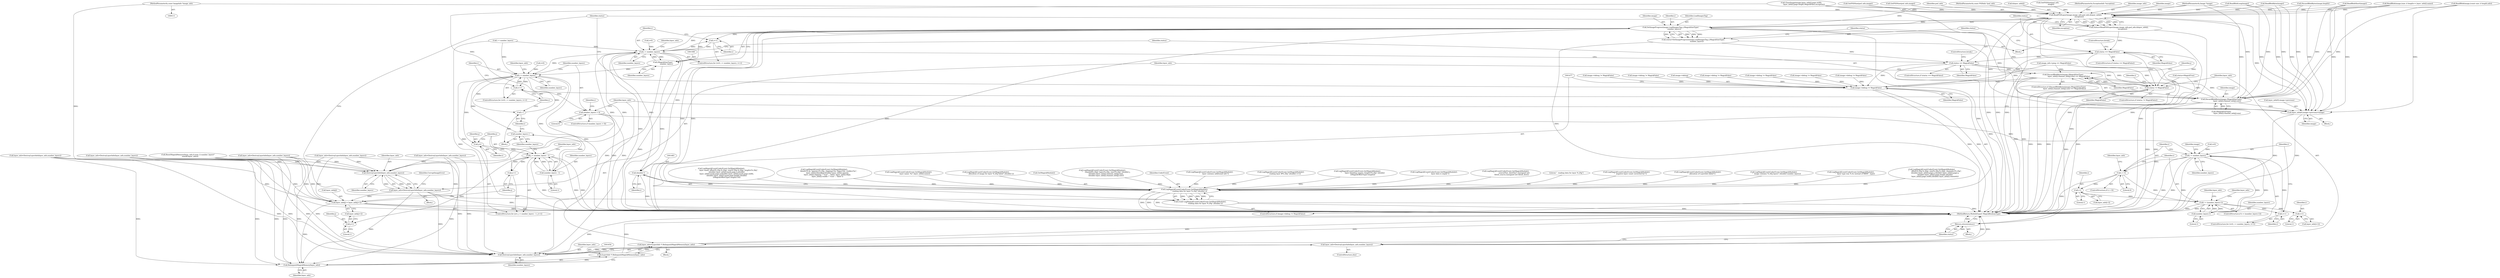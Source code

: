 digraph "0_ImageMagick_7d65a814ac76bd04760072c33e452371692ee790@pointer" {
"1000113" [label="(MethodParameterIn,const ImageInfo *image_info)"];
"1001487" [label="(Call,ReadPSDLayer(image,image_info,psd_info,&layer_info[i],\n              exception))"];
"1001485" [label="(Call,status=ReadPSDLayer(image,image_info,psd_info,&layer_info[i],\n              exception))"];
"1001497" [label="(Call,status == MagickFalse)"];
"1001511" [label="(Call,status == MagickFalse)"];
"1001442" [label="(Call,DiscardBlobBytes(image,(MagickSizeType)\n                      layer_info[i].channel_info[j].size) == MagickFalse)"];
"1001471" [label="(Call,image->debug != MagickFalse)"];
"1001516" [label="(Call,status != MagickFalse)"];
"1001663" [label="(Return,return(status);)"];
"1001503" [label="(Call,SetImageProgress(image,LoadImagesTag,i,(MagickSizeType)\n              number_layers))"];
"1001413" [label="(Call,i++)"];
"1001410" [label="(Call,i < number_layers)"];
"1001460" [label="(Call,DestroyLayerInfo(layer_info,number_layers))"];
"1001458" [label="(Call,layer_info=DestroyLayerInfo(layer_info,number_layers))"];
"1001552" [label="(Call,layer_info[j] = layer_info[j+1])"];
"1001655" [label="(Call,RelinquishMagickMemory(layer_info))"];
"1001653" [label="(Call,(LayerInfo *) RelinquishMagickMemory(layer_info))"];
"1001651" [label="(Call,layer_info=(LayerInfo *) RelinquishMagickMemory(layer_info))"];
"1001660" [label="(Call,DestroyLayerInfo(layer_info,number_layers))"];
"1001658" [label="(Call,layer_info=DestroyLayerInfo(layer_info,number_layers))"];
"1001482" [label="(Call,(double) i)"];
"1001478" [label="(Call,LogMagickEvent(CoderEvent,GetMagickModule(),\n                \"  reading data for layer %.20g\",(double) i))"];
"1001476" [label="(Call,(void) LogMagickEvent(CoderEvent,GetMagickModule(),\n                \"  reading data for layer %.20g\",(double) i))"];
"1001507" [label="(Call,(MagickSizeType)\n              number_layers)"];
"1001524" [label="(Call,i < number_layers)"];
"1001527" [label="(Call,i++)"];
"1001542" [label="(Call,j=i)"];
"1001545" [label="(Call,j < number_layers - 1)"];
"1001550" [label="(Call,j++)"];
"1001558" [label="(Call,j+1)"];
"1001547" [label="(Call,number_layers - 1)"];
"1001561" [label="(Call,number_layers--)"];
"1001563" [label="(Call,i--)"];
"1001566" [label="(Call,number_layers > 0)"];
"1001574" [label="(Call,i < number_layers)"];
"1001581" [label="(Call,i > 0)"];
"1001595" [label="(Call,i-1)"];
"1001600" [label="(Call,i < (number_layers-1))"];
"1001577" [label="(Call,i++)"];
"1001616" [label="(Call,i+1)"];
"1001602" [label="(Call,number_layers-1)"];
"1001443" [label="(Call,DiscardBlobBytes(image,(MagickSizeType)\n                      layer_info[i].channel_info[j].size))"];
"1001642" [label="(Call,layer_info[0].image->previous=image)"];
"1001501" [label="(Call,status=SetImageProgress(image,LoadImagesTag,i,(MagickSizeType)\n              number_layers))"];
"1001400" [label="(Call,image_info->ping == MagickFalse)"];
"1000253" [label="(Call,image->debug != MagickFalse)"];
"1001651" [label="(Call,layer_info=(LayerInfo *) RelinquishMagickMemory(layer_info))"];
"1001581" [label="(Call,i > 0)"];
"1001349" [label="(Call,LogMagickEvent(CoderEvent,GetMagickModule(),\n                \"  allocation of image for layer %.20g failed\",(double) i))"];
"1001656" [label="(Identifier,layer_info)"];
"1001660" [label="(Call,DestroyLayerInfo(layer_info,number_layers))"];
"1001599" [label="(ControlStructure,if (i < (number_layers-1)))"];
"1001460" [label="(Call,DestroyLayerInfo(layer_info,number_layers))"];
"1001642" [label="(Call,layer_info[0].image->previous=image)"];
"1001524" [label="(Call,i < number_layers)"];
"1001520" [label="(ControlStructure,for (i=0; i < number_layers; i++))"];
"1001488" [label="(Identifier,image)"];
"1001480" [label="(Call,GetMagickModule())"];
"1001602" [label="(Call,number_layers-1)"];
"1001482" [label="(Call,(double) i)"];
"1000556" [label="(Call,LogMagickEvent(CoderEvent,GetMagickModule(),\n              \"    channel[%.20g]: type=%.20g, size=%.20g\",(double) j,\n              (double) layer_info[i].channel_info[j].type,\n              (double) layer_info[i].channel_info[j].size))"];
"1001487" [label="(Call,ReadPSDLayer(image,image_info,psd_info,&layer_info[i],\n              exception))"];
"1000201" [label="(Call,status=MagickTrue)"];
"1001544" [label="(Identifier,i)"];
"1001443" [label="(Call,DiscardBlobBytes(image,(MagickSizeType)\n                      layer_info[i].channel_info[j].size))"];
"1001548" [label="(Identifier,number_layers)"];
"1001518" [label="(Identifier,MagickFalse)"];
"1001462" [label="(Identifier,number_layers)"];
"1001582" [label="(Identifier,i)"];
"1000296" [label="(Call,image->debug != MagickFalse)"];
"1001476" [label="(Call,(void) LogMagickEvent(CoderEvent,GetMagickModule(),\n                \"  reading data for layer %.20g\",(double) i))"];
"1001578" [label="(Identifier,i)"];
"1001496" [label="(ControlStructure,if (status == MagickFalse))"];
"1000315" [label="(Call,ResetMagickMemory(layer_info,0,(size_t) number_layers*\n        sizeof(*layer_info)))"];
"1000128" [label="(Call,GetPSDSize(psd_info,image))"];
"1001624" [label="(Identifier,layer_info)"];
"1001479" [label="(Identifier,CoderEvent)"];
"1001516" [label="(Call,status != MagickFalse)"];
"1001420" [label="(Identifier,layer_info)"];
"1001336" [label="(Call,layer_info=DestroyLayerInfo(layer_info,number_layers))"];
"1001547" [label="(Call,number_layers - 1)"];
"1001618" [label="(Literal,1)"];
"1001484" [label="(Identifier,i)"];
"1001574" [label="(Call,i < number_layers)"];
"1001546" [label="(Identifier,j)"];
"1001614" [label="(Call,layer_info[i+1])"];
"1001022" [label="(Call,layer_info=DestroyLayerInfo(layer_info,number_layers))"];
"1000112" [label="(MethodParameterIn,Image *image)"];
"1001576" [label="(Identifier,number_layers)"];
"1001472" [label="(Call,image->debug)"];
"1000195" [label="(Call,GetPSDSize(psd_info,image))"];
"1001415" [label="(Block,)"];
"1001663" [label="(Return,return(status);)"];
"1001439" [label="(Identifier,j)"];
"1001561" [label="(Call,number_layers--)"];
"1001445" [label="(Call,(MagickSizeType)\n                      layer_info[i].channel_info[j].size)"];
"1001543" [label="(Identifier,j)"];
"1001655" [label="(Call,RelinquishMagickMemory(layer_info))"];
"1001478" [label="(Call,LogMagickEvent(CoderEvent,GetMagickModule(),\n                \"  reading data for layer %.20g\",(double) i))"];
"1001471" [label="(Call,image->debug != MagickFalse)"];
"1001461" [label="(Identifier,layer_info)"];
"1001490" [label="(Identifier,psd_info)"];
"1001534" [label="(Identifier,layer_info)"];
"1001564" [label="(Identifier,i)"];
"1001553" [label="(Call,layer_info[j])"];
"1001441" [label="(ControlStructure,if (DiscardBlobBytes(image,(MagickSizeType)\n                      layer_info[i].channel_info[j].size) == MagickFalse))"];
"1001597" [label="(Literal,1)"];
"1001410" [label="(Call,i < number_layers)"];
"1001458" [label="(Call,layer_info=DestroyLayerInfo(layer_info,number_layers))"];
"1001562" [label="(Identifier,number_layers)"];
"1000545" [label="(Call,GetPSDSize(psd_info,\n            image))"];
"1000768" [label="(Call,LogMagickEvent(CoderEvent,GetMagickModule(),\n                \"    layer contains additional info\"))"];
"1001495" [label="(Identifier,exception)"];
"1000345" [label="(Call,LogMagickEvent(CoderEvent,GetMagickModule(),\n            \"  reading layer #%.20g\",(double) i+1))"];
"1001459" [label="(Identifier,layer_info)"];
"1001267" [label="(Call,image->debug != MagickFalse)"];
"1001525" [label="(Identifier,i)"];
"1001635" [label="(Identifier,image)"];
"1001512" [label="(Identifier,status)"];
"1001502" [label="(Identifier,status)"];
"1001055" [label="(Call,LogMagickEvent(CoderEvent,GetMagickModule(),\n                    \"      layer blending ranges: length=%.20g\",(double)\n                    ((MagickOffsetType) length)))"];
"1001521" [label="(Call,i=0)"];
"1001603" [label="(Identifier,number_layers)"];
"1001501" [label="(Call,status=SetImageProgress(image,LoadImagesTag,i,(MagickSizeType)\n              number_layers))"];
"1001510" [label="(ControlStructure,if (status == MagickFalse))"];
"1001609" [label="(Identifier,layer_info)"];
"1001528" [label="(Identifier,i)"];
"1001664" [label="(Identifier,status)"];
"1001580" [label="(ControlStructure,if (i > 0))"];
"1001541" [label="(ControlStructure,for (j=i; j < number_layers - 1; j++))"];
"1001650" [label="(Identifier,image)"];
"1001274" [label="(Call,LogMagickEvent(CoderEvent,GetMagickModule(),\n                \"      layer data is empty\"))"];
"1000116" [label="(MethodParameterIn,ExceptionInfo *exception)"];
"1001560" [label="(Literal,1)"];
"1001485" [label="(Call,status=ReadPSDLayer(image,image_info,psd_info,&layer_info[i],\n              exception))"];
"1001489" [label="(Identifier,image_info)"];
"1001550" [label="(Call,j++)"];
"1001549" [label="(Literal,1)"];
"1001412" [label="(Identifier,number_layers)"];
"1001526" [label="(Identifier,number_layers)"];
"1001456" [label="(Identifier,MagickFalse)"];
"1001500" [label="(ControlStructure,break;)"];
"1001662" [label="(Identifier,number_layers)"];
"1001652" [label="(Identifier,layer_info)"];
"1001540" [label="(Block,)"];
"1001307" [label="(Call,CloneImage(image,layer_info[i].page.width,\n          layer_info[i].page.height,MagickFalse,exception))"];
"1001095" [label="(Call,LogMagickEvent(CoderEvent,GetMagickModule(),\n                      \"        source(%x), dest(%x)\",(unsigned int)\n                      blend_source,(unsigned int) blend_dest))"];
"1001600" [label="(Call,i < (number_layers-1))"];
"1001229" [label="(Call,ReadBlob(image,(const size_t) length,info))"];
"1001481" [label="(Literal,\"  reading data for layer %.20g\")"];
"1001552" [label="(Call,layer_info[j] = layer_info[j+1])"];
"1001444" [label="(Identifier,image)"];
"1001556" [label="(Call,layer_info[j+1])"];
"1001486" [label="(Identifier,status)"];
"1001442" [label="(Call,DiscardBlobBytes(image,(MagickSizeType)\n                      layer_info[i].channel_info[j].size) == MagickFalse)"];
"1000113" [label="(MethodParameterIn,const ImageInfo *image_info)"];
"1001554" [label="(Identifier,layer_info)"];
"1001577" [label="(Call,i++)"];
"1001604" [label="(Literal,1)"];
"1001545" [label="(Call,j < number_layers - 1)"];
"1001497" [label="(Call,status == MagickFalse)"];
"1000701" [label="(Call,image->debug != MagickFalse)"];
"1001413" [label="(Call,i++)"];
"1001499" [label="(Identifier,MagickFalse)"];
"1001515" [label="(ControlStructure,if (status != MagickFalse))"];
"1000751" [label="(Call,ReadBlobLong(image))"];
"1001111" [label="(Call,ReadBlobByte(image))"];
"1001507" [label="(Call,(MagickSizeType)\n              number_layers)"];
"1001571" [label="(Call,i=0)"];
"1001503" [label="(Call,SetImageProgress(image,LoadImagesTag,i,(MagickSizeType)\n              number_layers))"];
"1001551" [label="(Identifier,j)"];
"1001588" [label="(Identifier,layer_info)"];
"1001558" [label="(Call,j+1)"];
"1001569" [label="(Block,)"];
"1001506" [label="(Identifier,i)"];
"1001411" [label="(Identifier,i)"];
"1000237" [label="(Call,LogMagickEvent(CoderEvent,GetMagickModule(),\n              \"  negative layer count corrected for\"))"];
"1000303" [label="(Call,LogMagickEvent(CoderEvent,GetMagickModule(),\n              \"  allocation of LayerInfo failed\"))"];
"1001513" [label="(Identifier,MagickFalse)"];
"1000260" [label="(Call,LogMagickEvent(CoderEvent,GetMagickModule(),\n          \"  image contains %.20g layers\",(double) number_layers))"];
"1000117" [label="(Block,)"];
"1000617" [label="(Call,LogMagickEvent(CoderEvent,GetMagickModule(),\n                \"  layer type was %.4s instead of 8BIM\", type))"];
"1001653" [label="(Call,(LayerInfo *) RelinquishMagickMemory(layer_info))"];
"1001505" [label="(Identifier,LoadImagesTag)"];
"1001180" [label="(Call,DiscardBlobBytes(image,length))"];
"1000456" [label="(Call,LogMagickEvent(CoderEvent,GetMagickModule(),\n            \"    offset(%.20g,%.20g), size(%.20g,%.20g), channels=%.20g\",\n            (double) layer_info[i].page.x,(double) layer_info[i].page.y,\n            (double) layer_info[i].page.height,(double)\n            layer_info[i].page.width,(double) layer_info[i].channels))"];
"1000956" [label="(Call,LogMagickEvent(CoderEvent,GetMagickModule(),\n                    \"      layer mask: offset(%.20g,%.20g), size(%.20g,%.20g), length=%.20g\",\n                    (double) layer_info[i].mask.page.x,(double)\n                    layer_info[i].mask.page.y,(double) layer_info[i].mask.page.width,\n                    (double) layer_info[i].mask.page.height,(double)\n                    ((MagickOffsetType) length)-18))"];
"1001593" [label="(Call,layer_info[i-1])"];
"1001504" [label="(Identifier,image)"];
"1001185" [label="(Call,layer_info=DestroyLayerInfo(layer_info,number_layers))"];
"1001527" [label="(Call,i++)"];
"1001414" [label="(Identifier,i)"];
"1001575" [label="(Identifier,i)"];
"1001617" [label="(Identifier,i)"];
"1001665" [label="(MethodReturn,ModuleExport MagickBooleanType)"];
"1001657" [label="(ControlStructure,else)"];
"1000708" [label="(Call,LogMagickEvent(CoderEvent,GetMagickModule(),\n            \"   blend=%.4s, opacity=%.20g, clipping=%s, flags=%d, visible=%s\",\n            layer_info[i].blendkey,(double) layer_info[i].opacity,\n            layer_info[i].clipping ? \"true\" : \"false\",layer_info[i].flags,\n            layer_info[i].visible ? \"true\" : \"false\"))"];
"1001457" [label="(Block,)"];
"1001583" [label="(Literal,0)"];
"1000622" [label="(Call,layer_info=DestroyLayerInfo(layer_info,number_layers))"];
"1001407" [label="(Call,i=0)"];
"1001643" [label="(Call,layer_info[0].image->previous)"];
"1000218" [label="(Call,ReadBlobShort(image))"];
"1001572" [label="(Identifier,i)"];
"1001145" [label="(Call,image->debug != MagickFalse)"];
"1001511" [label="(Call,status == MagickFalse)"];
"1000114" [label="(MethodParameterIn,const PSDInfo *psd_info)"];
"1001563" [label="(Call,i--)"];
"1001559" [label="(Identifier,j)"];
"1001514" [label="(ControlStructure,break;)"];
"1001567" [label="(Identifier,number_layers)"];
"1001542" [label="(Call,j=i)"];
"1001596" [label="(Identifier,i)"];
"1001566" [label="(Call,number_layers > 0)"];
"1001659" [label="(Identifier,layer_info)"];
"1000437" [label="(Call,layer_info=DestroyLayerInfo(layer_info,number_layers))"];
"1001406" [label="(ControlStructure,for (i=0; i < number_layers; i++))"];
"1001491" [label="(Call,&layer_info[i])"];
"1001239" [label="(Call,i < number_layers)"];
"1001517" [label="(Identifier,status)"];
"1001658" [label="(Call,layer_info=DestroyLayerInfo(layer_info,number_layers))"];
"1001464" [label="(Identifier,CorruptImageError)"];
"1001595" [label="(Call,i-1)"];
"1001565" [label="(ControlStructure,if (number_layers > 0))"];
"1001470" [label="(ControlStructure,if (image->debug != MagickFalse))"];
"1001570" [label="(ControlStructure,for (i=0; i < number_layers; i++))"];
"1001342" [label="(Call,image->debug != MagickFalse)"];
"1001509" [label="(Identifier,number_layers)"];
"1001616" [label="(Call,i+1)"];
"1001152" [label="(Call,LogMagickEvent(CoderEvent,GetMagickModule(),\n                \"      layer name: %s\",layer_info[i].name))"];
"1001601" [label="(Identifier,i)"];
"1001522" [label="(Identifier,i)"];
"1001124" [label="(Call,ReadBlob(image,(size_t) length++,layer_info[i].name))"];
"1001568" [label="(Literal,0)"];
"1001475" [label="(Identifier,MagickFalse)"];
"1001519" [label="(Block,)"];
"1001661" [label="(Identifier,layer_info)"];
"1001498" [label="(Identifier,status)"];
"1000113" -> "1000111"  [label="AST: "];
"1000113" -> "1001665"  [label="DDG: "];
"1000113" -> "1001487"  [label="DDG: "];
"1001487" -> "1001485"  [label="AST: "];
"1001487" -> "1001495"  [label="CFG: "];
"1001488" -> "1001487"  [label="AST: "];
"1001489" -> "1001487"  [label="AST: "];
"1001490" -> "1001487"  [label="AST: "];
"1001491" -> "1001487"  [label="AST: "];
"1001495" -> "1001487"  [label="AST: "];
"1001485" -> "1001487"  [label="CFG: "];
"1001487" -> "1001665"  [label="DDG: "];
"1001487" -> "1001665"  [label="DDG: "];
"1001487" -> "1001665"  [label="DDG: "];
"1001487" -> "1001665"  [label="DDG: "];
"1001487" -> "1001665"  [label="DDG: "];
"1001487" -> "1001485"  [label="DDG: "];
"1001487" -> "1001485"  [label="DDG: "];
"1001487" -> "1001485"  [label="DDG: "];
"1001487" -> "1001485"  [label="DDG: "];
"1001487" -> "1001485"  [label="DDG: "];
"1001229" -> "1001487"  [label="DDG: "];
"1001443" -> "1001487"  [label="DDG: "];
"1000751" -> "1001487"  [label="DDG: "];
"1001124" -> "1001487"  [label="DDG: "];
"1001111" -> "1001487"  [label="DDG: "];
"1001503" -> "1001487"  [label="DDG: "];
"1000218" -> "1001487"  [label="DDG: "];
"1001307" -> "1001487"  [label="DDG: "];
"1001307" -> "1001487"  [label="DDG: "];
"1001180" -> "1001487"  [label="DDG: "];
"1000112" -> "1001487"  [label="DDG: "];
"1000545" -> "1001487"  [label="DDG: "];
"1000128" -> "1001487"  [label="DDG: "];
"1000195" -> "1001487"  [label="DDG: "];
"1000114" -> "1001487"  [label="DDG: "];
"1000116" -> "1001487"  [label="DDG: "];
"1001487" -> "1001503"  [label="DDG: "];
"1001487" -> "1001642"  [label="DDG: "];
"1001485" -> "1001415"  [label="AST: "];
"1001486" -> "1001485"  [label="AST: "];
"1001498" -> "1001485"  [label="CFG: "];
"1001485" -> "1001665"  [label="DDG: "];
"1001485" -> "1001497"  [label="DDG: "];
"1001497" -> "1001496"  [label="AST: "];
"1001497" -> "1001499"  [label="CFG: "];
"1001498" -> "1001497"  [label="AST: "];
"1001499" -> "1001497"  [label="AST: "];
"1001500" -> "1001497"  [label="CFG: "];
"1001502" -> "1001497"  [label="CFG: "];
"1001497" -> "1001665"  [label="DDG: "];
"1001471" -> "1001497"  [label="DDG: "];
"1001497" -> "1001511"  [label="DDG: "];
"1001497" -> "1001516"  [label="DDG: "];
"1001497" -> "1001516"  [label="DDG: "];
"1001511" -> "1001510"  [label="AST: "];
"1001511" -> "1001513"  [label="CFG: "];
"1001512" -> "1001511"  [label="AST: "];
"1001513" -> "1001511"  [label="AST: "];
"1001514" -> "1001511"  [label="CFG: "];
"1001414" -> "1001511"  [label="CFG: "];
"1001511" -> "1001665"  [label="DDG: "];
"1001511" -> "1001442"  [label="DDG: "];
"1001511" -> "1001471"  [label="DDG: "];
"1001501" -> "1001511"  [label="DDG: "];
"1001511" -> "1001516"  [label="DDG: "];
"1001511" -> "1001516"  [label="DDG: "];
"1001442" -> "1001441"  [label="AST: "];
"1001442" -> "1001456"  [label="CFG: "];
"1001443" -> "1001442"  [label="AST: "];
"1001456" -> "1001442"  [label="AST: "];
"1001459" -> "1001442"  [label="CFG: "];
"1001439" -> "1001442"  [label="CFG: "];
"1001442" -> "1001665"  [label="DDG: "];
"1001442" -> "1001665"  [label="DDG: "];
"1001443" -> "1001442"  [label="DDG: "];
"1001443" -> "1001442"  [label="DDG: "];
"1001400" -> "1001442"  [label="DDG: "];
"1001442" -> "1001471"  [label="DDG: "];
"1001442" -> "1001516"  [label="DDG: "];
"1001471" -> "1001470"  [label="AST: "];
"1001471" -> "1001475"  [label="CFG: "];
"1001472" -> "1001471"  [label="AST: "];
"1001475" -> "1001471"  [label="AST: "];
"1001477" -> "1001471"  [label="CFG: "];
"1001486" -> "1001471"  [label="CFG: "];
"1001471" -> "1001665"  [label="DDG: "];
"1001471" -> "1001665"  [label="DDG: "];
"1001267" -> "1001471"  [label="DDG: "];
"1001145" -> "1001471"  [label="DDG: "];
"1001342" -> "1001471"  [label="DDG: "];
"1000701" -> "1001471"  [label="DDG: "];
"1000296" -> "1001471"  [label="DDG: "];
"1000253" -> "1001471"  [label="DDG: "];
"1001400" -> "1001471"  [label="DDG: "];
"1001516" -> "1001515"  [label="AST: "];
"1001516" -> "1001518"  [label="CFG: "];
"1001517" -> "1001516"  [label="AST: "];
"1001518" -> "1001516"  [label="AST: "];
"1001522" -> "1001516"  [label="CFG: "];
"1001659" -> "1001516"  [label="CFG: "];
"1001516" -> "1001665"  [label="DDG: "];
"1001516" -> "1001665"  [label="DDG: "];
"1001516" -> "1001665"  [label="DDG: "];
"1000201" -> "1001516"  [label="DDG: "];
"1001400" -> "1001516"  [label="DDG: "];
"1001516" -> "1001663"  [label="DDG: "];
"1001663" -> "1000117"  [label="AST: "];
"1001663" -> "1001664"  [label="CFG: "];
"1001664" -> "1001663"  [label="AST: "];
"1001665" -> "1001663"  [label="CFG: "];
"1001663" -> "1001665"  [label="DDG: "];
"1001664" -> "1001663"  [label="DDG: "];
"1000201" -> "1001663"  [label="DDG: "];
"1001503" -> "1001501"  [label="AST: "];
"1001503" -> "1001507"  [label="CFG: "];
"1001504" -> "1001503"  [label="AST: "];
"1001505" -> "1001503"  [label="AST: "];
"1001506" -> "1001503"  [label="AST: "];
"1001507" -> "1001503"  [label="AST: "];
"1001501" -> "1001503"  [label="CFG: "];
"1001503" -> "1001665"  [label="DDG: "];
"1001503" -> "1001665"  [label="DDG: "];
"1001503" -> "1001665"  [label="DDG: "];
"1001503" -> "1001665"  [label="DDG: "];
"1001503" -> "1001413"  [label="DDG: "];
"1001503" -> "1001443"  [label="DDG: "];
"1001503" -> "1001501"  [label="DDG: "];
"1001503" -> "1001501"  [label="DDG: "];
"1001503" -> "1001501"  [label="DDG: "];
"1001503" -> "1001501"  [label="DDG: "];
"1000112" -> "1001503"  [label="DDG: "];
"1001410" -> "1001503"  [label="DDG: "];
"1001482" -> "1001503"  [label="DDG: "];
"1001507" -> "1001503"  [label="DDG: "];
"1001503" -> "1001642"  [label="DDG: "];
"1001413" -> "1001406"  [label="AST: "];
"1001413" -> "1001414"  [label="CFG: "];
"1001414" -> "1001413"  [label="AST: "];
"1001411" -> "1001413"  [label="CFG: "];
"1001413" -> "1001410"  [label="DDG: "];
"1001410" -> "1001413"  [label="DDG: "];
"1001410" -> "1001406"  [label="AST: "];
"1001410" -> "1001412"  [label="CFG: "];
"1001411" -> "1001410"  [label="AST: "];
"1001412" -> "1001410"  [label="AST: "];
"1001420" -> "1001410"  [label="CFG: "];
"1001517" -> "1001410"  [label="CFG: "];
"1001410" -> "1001665"  [label="DDG: "];
"1001410" -> "1001665"  [label="DDG: "];
"1001407" -> "1001410"  [label="DDG: "];
"1001460" -> "1001410"  [label="DDG: "];
"1001507" -> "1001410"  [label="DDG: "];
"1001239" -> "1001410"  [label="DDG: "];
"1001410" -> "1001460"  [label="DDG: "];
"1001410" -> "1001482"  [label="DDG: "];
"1001410" -> "1001507"  [label="DDG: "];
"1001410" -> "1001524"  [label="DDG: "];
"1001410" -> "1001660"  [label="DDG: "];
"1001460" -> "1001458"  [label="AST: "];
"1001460" -> "1001462"  [label="CFG: "];
"1001461" -> "1001460"  [label="AST: "];
"1001462" -> "1001460"  [label="AST: "];
"1001458" -> "1001460"  [label="CFG: "];
"1001460" -> "1001458"  [label="DDG: "];
"1001460" -> "1001458"  [label="DDG: "];
"1001185" -> "1001460"  [label="DDG: "];
"1000622" -> "1001460"  [label="DDG: "];
"1001458" -> "1001460"  [label="DDG: "];
"1001336" -> "1001460"  [label="DDG: "];
"1000315" -> "1001460"  [label="DDG: "];
"1000437" -> "1001460"  [label="DDG: "];
"1001022" -> "1001460"  [label="DDG: "];
"1001458" -> "1001457"  [label="AST: "];
"1001459" -> "1001458"  [label="AST: "];
"1001464" -> "1001458"  [label="CFG: "];
"1001458" -> "1001665"  [label="DDG: "];
"1001458" -> "1001552"  [label="DDG: "];
"1001458" -> "1001655"  [label="DDG: "];
"1001458" -> "1001660"  [label="DDG: "];
"1001552" -> "1001541"  [label="AST: "];
"1001552" -> "1001556"  [label="CFG: "];
"1001553" -> "1001552"  [label="AST: "];
"1001556" -> "1001552"  [label="AST: "];
"1001551" -> "1001552"  [label="CFG: "];
"1001552" -> "1001665"  [label="DDG: "];
"1001552" -> "1001665"  [label="DDG: "];
"1001185" -> "1001552"  [label="DDG: "];
"1000622" -> "1001552"  [label="DDG: "];
"1001336" -> "1001552"  [label="DDG: "];
"1000315" -> "1001552"  [label="DDG: "];
"1000437" -> "1001552"  [label="DDG: "];
"1001022" -> "1001552"  [label="DDG: "];
"1001552" -> "1001655"  [label="DDG: "];
"1001655" -> "1001653"  [label="AST: "];
"1001655" -> "1001656"  [label="CFG: "];
"1001656" -> "1001655"  [label="AST: "];
"1001653" -> "1001655"  [label="CFG: "];
"1001655" -> "1001653"  [label="DDG: "];
"1001185" -> "1001655"  [label="DDG: "];
"1000622" -> "1001655"  [label="DDG: "];
"1001336" -> "1001655"  [label="DDG: "];
"1000315" -> "1001655"  [label="DDG: "];
"1000437" -> "1001655"  [label="DDG: "];
"1001022" -> "1001655"  [label="DDG: "];
"1001653" -> "1001651"  [label="AST: "];
"1001654" -> "1001653"  [label="AST: "];
"1001651" -> "1001653"  [label="CFG: "];
"1001653" -> "1001665"  [label="DDG: "];
"1001653" -> "1001651"  [label="DDG: "];
"1001651" -> "1001519"  [label="AST: "];
"1001652" -> "1001651"  [label="AST: "];
"1001664" -> "1001651"  [label="CFG: "];
"1001651" -> "1001665"  [label="DDG: "];
"1001651" -> "1001665"  [label="DDG: "];
"1001660" -> "1001658"  [label="AST: "];
"1001660" -> "1001662"  [label="CFG: "];
"1001661" -> "1001660"  [label="AST: "];
"1001662" -> "1001660"  [label="AST: "];
"1001658" -> "1001660"  [label="CFG: "];
"1001660" -> "1001665"  [label="DDG: "];
"1001660" -> "1001658"  [label="DDG: "];
"1001660" -> "1001658"  [label="DDG: "];
"1001185" -> "1001660"  [label="DDG: "];
"1000622" -> "1001660"  [label="DDG: "];
"1001336" -> "1001660"  [label="DDG: "];
"1000315" -> "1001660"  [label="DDG: "];
"1000437" -> "1001660"  [label="DDG: "];
"1001022" -> "1001660"  [label="DDG: "];
"1001507" -> "1001660"  [label="DDG: "];
"1001239" -> "1001660"  [label="DDG: "];
"1001658" -> "1001657"  [label="AST: "];
"1001659" -> "1001658"  [label="AST: "];
"1001664" -> "1001658"  [label="CFG: "];
"1001658" -> "1001665"  [label="DDG: "];
"1001658" -> "1001665"  [label="DDG: "];
"1001482" -> "1001478"  [label="AST: "];
"1001482" -> "1001484"  [label="CFG: "];
"1001483" -> "1001482"  [label="AST: "];
"1001484" -> "1001482"  [label="AST: "];
"1001478" -> "1001482"  [label="CFG: "];
"1001482" -> "1001665"  [label="DDG: "];
"1001482" -> "1001478"  [label="DDG: "];
"1001478" -> "1001476"  [label="AST: "];
"1001479" -> "1001478"  [label="AST: "];
"1001480" -> "1001478"  [label="AST: "];
"1001481" -> "1001478"  [label="AST: "];
"1001476" -> "1001478"  [label="CFG: "];
"1001478" -> "1001665"  [label="DDG: "];
"1001478" -> "1001665"  [label="DDG: "];
"1001478" -> "1001665"  [label="DDG: "];
"1001478" -> "1001476"  [label="DDG: "];
"1001478" -> "1001476"  [label="DDG: "];
"1001478" -> "1001476"  [label="DDG: "];
"1001478" -> "1001476"  [label="DDG: "];
"1001274" -> "1001478"  [label="DDG: "];
"1000708" -> "1001478"  [label="DDG: "];
"1000456" -> "1001478"  [label="DDG: "];
"1001055" -> "1001478"  [label="DDG: "];
"1000768" -> "1001478"  [label="DDG: "];
"1000237" -> "1001478"  [label="DDG: "];
"1000956" -> "1001478"  [label="DDG: "];
"1001095" -> "1001478"  [label="DDG: "];
"1000617" -> "1001478"  [label="DDG: "];
"1000303" -> "1001478"  [label="DDG: "];
"1001349" -> "1001478"  [label="DDG: "];
"1000556" -> "1001478"  [label="DDG: "];
"1001152" -> "1001478"  [label="DDG: "];
"1000260" -> "1001478"  [label="DDG: "];
"1000345" -> "1001478"  [label="DDG: "];
"1001476" -> "1001470"  [label="AST: "];
"1001477" -> "1001476"  [label="AST: "];
"1001486" -> "1001476"  [label="CFG: "];
"1001476" -> "1001665"  [label="DDG: "];
"1001476" -> "1001665"  [label="DDG: "];
"1001507" -> "1001509"  [label="CFG: "];
"1001508" -> "1001507"  [label="AST: "];
"1001509" -> "1001507"  [label="AST: "];
"1001507" -> "1001524"  [label="DDG: "];
"1001524" -> "1001520"  [label="AST: "];
"1001524" -> "1001526"  [label="CFG: "];
"1001525" -> "1001524"  [label="AST: "];
"1001526" -> "1001524"  [label="AST: "];
"1001534" -> "1001524"  [label="CFG: "];
"1001567" -> "1001524"  [label="CFG: "];
"1001524" -> "1001665"  [label="DDG: "];
"1001524" -> "1001665"  [label="DDG: "];
"1001527" -> "1001524"  [label="DDG: "];
"1001521" -> "1001524"  [label="DDG: "];
"1001561" -> "1001524"  [label="DDG: "];
"1001239" -> "1001524"  [label="DDG: "];
"1001524" -> "1001527"  [label="DDG: "];
"1001524" -> "1001542"  [label="DDG: "];
"1001524" -> "1001547"  [label="DDG: "];
"1001524" -> "1001563"  [label="DDG: "];
"1001524" -> "1001566"  [label="DDG: "];
"1001527" -> "1001520"  [label="AST: "];
"1001527" -> "1001528"  [label="CFG: "];
"1001528" -> "1001527"  [label="AST: "];
"1001525" -> "1001527"  [label="CFG: "];
"1001563" -> "1001527"  [label="DDG: "];
"1001542" -> "1001541"  [label="AST: "];
"1001542" -> "1001544"  [label="CFG: "];
"1001543" -> "1001542"  [label="AST: "];
"1001544" -> "1001542"  [label="AST: "];
"1001546" -> "1001542"  [label="CFG: "];
"1001542" -> "1001545"  [label="DDG: "];
"1001545" -> "1001541"  [label="AST: "];
"1001545" -> "1001547"  [label="CFG: "];
"1001546" -> "1001545"  [label="AST: "];
"1001547" -> "1001545"  [label="AST: "];
"1001554" -> "1001545"  [label="CFG: "];
"1001562" -> "1001545"  [label="CFG: "];
"1001545" -> "1001665"  [label="DDG: "];
"1001545" -> "1001665"  [label="DDG: "];
"1001545" -> "1001665"  [label="DDG: "];
"1001550" -> "1001545"  [label="DDG: "];
"1001547" -> "1001545"  [label="DDG: "];
"1001547" -> "1001545"  [label="DDG: "];
"1001545" -> "1001550"  [label="DDG: "];
"1001545" -> "1001558"  [label="DDG: "];
"1001550" -> "1001541"  [label="AST: "];
"1001550" -> "1001551"  [label="CFG: "];
"1001551" -> "1001550"  [label="AST: "];
"1001546" -> "1001550"  [label="CFG: "];
"1001558" -> "1001556"  [label="AST: "];
"1001558" -> "1001560"  [label="CFG: "];
"1001559" -> "1001558"  [label="AST: "];
"1001560" -> "1001558"  [label="AST: "];
"1001556" -> "1001558"  [label="CFG: "];
"1001547" -> "1001549"  [label="CFG: "];
"1001548" -> "1001547"  [label="AST: "];
"1001549" -> "1001547"  [label="AST: "];
"1001547" -> "1001561"  [label="DDG: "];
"1001561" -> "1001540"  [label="AST: "];
"1001561" -> "1001562"  [label="CFG: "];
"1001562" -> "1001561"  [label="AST: "];
"1001564" -> "1001561"  [label="CFG: "];
"1001563" -> "1001540"  [label="AST: "];
"1001563" -> "1001564"  [label="CFG: "];
"1001564" -> "1001563"  [label="AST: "];
"1001528" -> "1001563"  [label="CFG: "];
"1001566" -> "1001565"  [label="AST: "];
"1001566" -> "1001568"  [label="CFG: "];
"1001567" -> "1001566"  [label="AST: "];
"1001568" -> "1001566"  [label="AST: "];
"1001572" -> "1001566"  [label="CFG: "];
"1001652" -> "1001566"  [label="CFG: "];
"1001566" -> "1001665"  [label="DDG: "];
"1001566" -> "1001665"  [label="DDG: "];
"1001566" -> "1001574"  [label="DDG: "];
"1001574" -> "1001570"  [label="AST: "];
"1001574" -> "1001576"  [label="CFG: "];
"1001575" -> "1001574"  [label="AST: "];
"1001576" -> "1001574"  [label="AST: "];
"1001582" -> "1001574"  [label="CFG: "];
"1001635" -> "1001574"  [label="CFG: "];
"1001574" -> "1001665"  [label="DDG: "];
"1001574" -> "1001665"  [label="DDG: "];
"1001574" -> "1001665"  [label="DDG: "];
"1001577" -> "1001574"  [label="DDG: "];
"1001571" -> "1001574"  [label="DDG: "];
"1001602" -> "1001574"  [label="DDG: "];
"1001574" -> "1001581"  [label="DDG: "];
"1001574" -> "1001602"  [label="DDG: "];
"1001581" -> "1001580"  [label="AST: "];
"1001581" -> "1001583"  [label="CFG: "];
"1001582" -> "1001581"  [label="AST: "];
"1001583" -> "1001581"  [label="AST: "];
"1001588" -> "1001581"  [label="CFG: "];
"1001601" -> "1001581"  [label="CFG: "];
"1001581" -> "1001665"  [label="DDG: "];
"1001581" -> "1001595"  [label="DDG: "];
"1001581" -> "1001600"  [label="DDG: "];
"1001595" -> "1001593"  [label="AST: "];
"1001595" -> "1001597"  [label="CFG: "];
"1001596" -> "1001595"  [label="AST: "];
"1001597" -> "1001595"  [label="AST: "];
"1001593" -> "1001595"  [label="CFG: "];
"1001595" -> "1001600"  [label="DDG: "];
"1001600" -> "1001599"  [label="AST: "];
"1001600" -> "1001602"  [label="CFG: "];
"1001601" -> "1001600"  [label="AST: "];
"1001602" -> "1001600"  [label="AST: "];
"1001609" -> "1001600"  [label="CFG: "];
"1001624" -> "1001600"  [label="CFG: "];
"1001600" -> "1001665"  [label="DDG: "];
"1001600" -> "1001665"  [label="DDG: "];
"1001600" -> "1001577"  [label="DDG: "];
"1001602" -> "1001600"  [label="DDG: "];
"1001602" -> "1001600"  [label="DDG: "];
"1001600" -> "1001616"  [label="DDG: "];
"1001577" -> "1001570"  [label="AST: "];
"1001577" -> "1001578"  [label="CFG: "];
"1001578" -> "1001577"  [label="AST: "];
"1001575" -> "1001577"  [label="CFG: "];
"1001616" -> "1001614"  [label="AST: "];
"1001616" -> "1001618"  [label="CFG: "];
"1001617" -> "1001616"  [label="AST: "];
"1001618" -> "1001616"  [label="AST: "];
"1001614" -> "1001616"  [label="CFG: "];
"1001602" -> "1001604"  [label="CFG: "];
"1001603" -> "1001602"  [label="AST: "];
"1001604" -> "1001602"  [label="AST: "];
"1001443" -> "1001445"  [label="CFG: "];
"1001444" -> "1001443"  [label="AST: "];
"1001445" -> "1001443"  [label="AST: "];
"1001456" -> "1001443"  [label="CFG: "];
"1001443" -> "1001665"  [label="DDG: "];
"1001443" -> "1001665"  [label="DDG: "];
"1001229" -> "1001443"  [label="DDG: "];
"1000751" -> "1001443"  [label="DDG: "];
"1001124" -> "1001443"  [label="DDG: "];
"1001111" -> "1001443"  [label="DDG: "];
"1000218" -> "1001443"  [label="DDG: "];
"1001307" -> "1001443"  [label="DDG: "];
"1001180" -> "1001443"  [label="DDG: "];
"1000112" -> "1001443"  [label="DDG: "];
"1001445" -> "1001443"  [label="DDG: "];
"1001443" -> "1001642"  [label="DDG: "];
"1001642" -> "1001569"  [label="AST: "];
"1001642" -> "1001650"  [label="CFG: "];
"1001643" -> "1001642"  [label="AST: "];
"1001650" -> "1001642"  [label="AST: "];
"1001652" -> "1001642"  [label="CFG: "];
"1001642" -> "1001665"  [label="DDG: "];
"1001642" -> "1001665"  [label="DDG: "];
"1001229" -> "1001642"  [label="DDG: "];
"1000751" -> "1001642"  [label="DDG: "];
"1001124" -> "1001642"  [label="DDG: "];
"1001111" -> "1001642"  [label="DDG: "];
"1000218" -> "1001642"  [label="DDG: "];
"1001307" -> "1001642"  [label="DDG: "];
"1001180" -> "1001642"  [label="DDG: "];
"1000112" -> "1001642"  [label="DDG: "];
"1001501" -> "1001415"  [label="AST: "];
"1001502" -> "1001501"  [label="AST: "];
"1001512" -> "1001501"  [label="CFG: "];
"1001501" -> "1001665"  [label="DDG: "];
}
